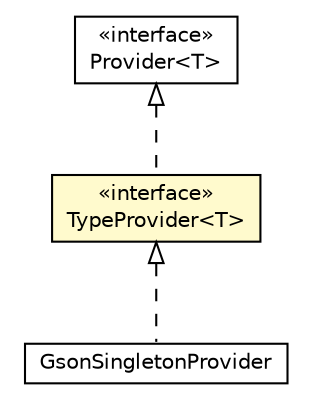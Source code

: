 #!/usr/local/bin/dot
#
# Class diagram 
# Generated by UMLGraph version R5_6-24-gf6e263 (http://www.umlgraph.org/)
#

digraph G {
	edge [fontname="Helvetica",fontsize=10,labelfontname="Helvetica",labelfontsize=10];
	node [fontname="Helvetica",fontsize=10,shape=plaintext];
	nodesep=0.25;
	ranksep=0.5;
	// io.reinert.requestor.core.TypeProvider<T>
	c83642 [label=<<table title="io.reinert.requestor.core.TypeProvider" border="0" cellborder="1" cellspacing="0" cellpadding="2" port="p" bgcolor="lemonChiffon" href="./TypeProvider.html">
		<tr><td><table border="0" cellspacing="0" cellpadding="1">
<tr><td align="center" balign="center"> &#171;interface&#187; </td></tr>
<tr><td align="center" balign="center"> TypeProvider&lt;T&gt; </td></tr>
		</table></td></tr>
		</table>>, URL="./TypeProvider.html", fontname="Helvetica", fontcolor="black", fontsize=10.0];
	// io.reinert.requestor.core.Provider<T>
	c83649 [label=<<table title="io.reinert.requestor.core.Provider" border="0" cellborder="1" cellspacing="0" cellpadding="2" port="p" href="./Provider.html">
		<tr><td><table border="0" cellspacing="0" cellpadding="1">
<tr><td align="center" balign="center"> &#171;interface&#187; </td></tr>
<tr><td align="center" balign="center"> Provider&lt;T&gt; </td></tr>
		</table></td></tr>
		</table>>, URL="./Provider.html", fontname="Helvetica", fontcolor="black", fontsize=10.0];
	// io.reinert.requestor.gson.GsonSingletonProvider
	c83839 [label=<<table title="io.reinert.requestor.gson.GsonSingletonProvider" border="0" cellborder="1" cellspacing="0" cellpadding="2" port="p" href="../gson/GsonSingletonProvider.html">
		<tr><td><table border="0" cellspacing="0" cellpadding="1">
<tr><td align="center" balign="center"> GsonSingletonProvider </td></tr>
		</table></td></tr>
		</table>>, URL="../gson/GsonSingletonProvider.html", fontname="Helvetica", fontcolor="black", fontsize=10.0];
	//io.reinert.requestor.core.TypeProvider<T> implements io.reinert.requestor.core.Provider<T>
	c83649:p -> c83642:p [dir=back,arrowtail=empty,style=dashed];
	//io.reinert.requestor.gson.GsonSingletonProvider implements io.reinert.requestor.core.TypeProvider<T>
	c83642:p -> c83839:p [dir=back,arrowtail=empty,style=dashed];
}

